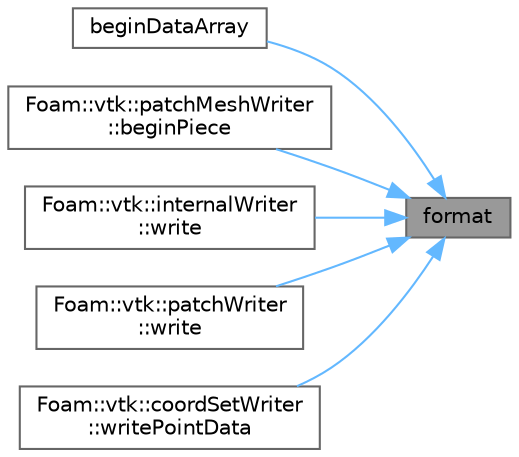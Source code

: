 digraph "format"
{
 // LATEX_PDF_SIZE
  bgcolor="transparent";
  edge [fontname=Helvetica,fontsize=10,labelfontname=Helvetica,labelfontsize=10];
  node [fontname=Helvetica,fontsize=10,shape=box,height=0.2,width=0.4];
  rankdir="RL";
  Node1 [id="Node000001",label="format",height=0.2,width=0.4,color="gray40", fillcolor="grey60", style="filled", fontcolor="black",tooltip=" "];
  Node1 -> Node2 [id="edge1_Node000001_Node000002",dir="back",color="steelblue1",style="solid",tooltip=" "];
  Node2 [id="Node000002",label="beginDataArray",height=0.2,width=0.4,color="grey40", fillcolor="white", style="filled",URL="$classFoam_1_1vtk_1_1fileWriter.html#a70bd1bbf3d689e4cc0a49d625203f897",tooltip=" "];
  Node1 -> Node3 [id="edge2_Node000001_Node000003",dir="back",color="steelblue1",style="solid",tooltip=" "];
  Node3 [id="Node000003",label="Foam::vtk::patchMeshWriter\l::beginPiece",height=0.2,width=0.4,color="grey40", fillcolor="white", style="filled",URL="$classFoam_1_1vtk_1_1patchMeshWriter.html#a62ac56c4329390559f7e44e66ec821d2",tooltip=" "];
  Node1 -> Node4 [id="edge3_Node000001_Node000004",dir="back",color="steelblue1",style="solid",tooltip=" "];
  Node4 [id="Node000004",label="Foam::vtk::internalWriter\l::write",height=0.2,width=0.4,color="grey40", fillcolor="white", style="filled",URL="$classFoam_1_1vtk_1_1internalWriter.html#ac9c014eb73b7df49897e7f337fad99f4",tooltip=" "];
  Node1 -> Node5 [id="edge4_Node000001_Node000005",dir="back",color="steelblue1",style="solid",tooltip=" "];
  Node5 [id="Node000005",label="Foam::vtk::patchWriter\l::write",height=0.2,width=0.4,color="grey40", fillcolor="white", style="filled",URL="$classFoam_1_1vtk_1_1patchWriter.html#ac9c014eb73b7df49897e7f337fad99f4",tooltip=" "];
  Node1 -> Node6 [id="edge5_Node000001_Node000006",dir="back",color="steelblue1",style="solid",tooltip=" "];
  Node6 [id="Node000006",label="Foam::vtk::coordSetWriter\l::writePointData",height=0.2,width=0.4,color="grey40", fillcolor="white", style="filled",URL="$classFoam_1_1vtk_1_1coordSetWriter.html#ac77b61f81b35b779828d3c48d558f67b",tooltip=" "];
}
